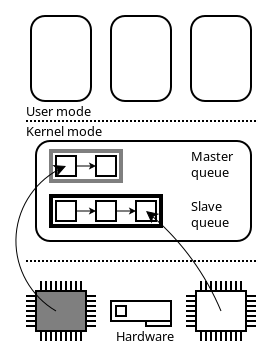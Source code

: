 <?xml version="1.0" encoding="UTF-8"?>
<dia:diagram xmlns:dia="http://www.lysator.liu.se/~alla/dia/">
  <dia:layer name="Background" visible="true">
    <dia:object type="Standard - Box" version="0" id="O0">
      <dia:attribute name="obj_pos">
        <dia:point val="10,10.25"/>
      </dia:attribute>
      <dia:attribute name="obj_bb">
        <dia:rectangle val="9.95,10.2;20.8,15.3"/>
      </dia:attribute>
      <dia:attribute name="elem_corner">
        <dia:point val="10,10.25"/>
      </dia:attribute>
      <dia:attribute name="elem_width">
        <dia:real val="10.75"/>
      </dia:attribute>
      <dia:attribute name="elem_height">
        <dia:real val="5"/>
      </dia:attribute>
      <dia:attribute name="show_background">
        <dia:boolean val="true"/>
      </dia:attribute>
      <dia:attribute name="corner_radius">
        <dia:real val="0.7"/>
      </dia:attribute>
    </dia:object>
    <dia:object type="Standard - Box" version="0" id="O1">
      <dia:attribute name="obj_pos">
        <dia:point val="10,17.75"/>
      </dia:attribute>
      <dia:attribute name="obj_bb">
        <dia:rectangle val="9.95,17.7;12.55,19.8"/>
      </dia:attribute>
      <dia:attribute name="elem_corner">
        <dia:point val="10,17.75"/>
      </dia:attribute>
      <dia:attribute name="elem_width">
        <dia:real val="2.5"/>
      </dia:attribute>
      <dia:attribute name="elem_height">
        <dia:real val="2"/>
      </dia:attribute>
      <dia:attribute name="inner_color">
        <dia:color val="#7f7f7f"/>
      </dia:attribute>
      <dia:attribute name="show_background">
        <dia:boolean val="true"/>
      </dia:attribute>
    </dia:object>
    <dia:object type="Standard - Line" version="0" id="O2">
      <dia:attribute name="obj_pos">
        <dia:point val="9.5,9.25"/>
      </dia:attribute>
      <dia:attribute name="obj_bb">
        <dia:rectangle val="9.45,9.2;21.05,9.3"/>
      </dia:attribute>
      <dia:attribute name="conn_endpoints">
        <dia:point val="9.5,9.25"/>
        <dia:point val="21,9.25"/>
      </dia:attribute>
      <dia:attribute name="numcp">
        <dia:int val="1"/>
      </dia:attribute>
      <dia:attribute name="line_style">
        <dia:enum val="4"/>
      </dia:attribute>
    </dia:object>
    <dia:object type="Standard - Box" version="0" id="O3">
      <dia:attribute name="obj_pos">
        <dia:point val="9.75,4"/>
      </dia:attribute>
      <dia:attribute name="obj_bb">
        <dia:rectangle val="9.7,3.95;12.8,8.3"/>
      </dia:attribute>
      <dia:attribute name="elem_corner">
        <dia:point val="9.75,4"/>
      </dia:attribute>
      <dia:attribute name="elem_width">
        <dia:real val="3"/>
      </dia:attribute>
      <dia:attribute name="elem_height">
        <dia:real val="4.25"/>
      </dia:attribute>
      <dia:attribute name="show_background">
        <dia:boolean val="true"/>
      </dia:attribute>
      <dia:attribute name="corner_radius">
        <dia:real val="0.7"/>
      </dia:attribute>
    </dia:object>
    <dia:object type="Standard - Line" version="0" id="O4">
      <dia:attribute name="obj_pos">
        <dia:point val="9.5,16.25"/>
      </dia:attribute>
      <dia:attribute name="obj_bb">
        <dia:rectangle val="9.45,16.2;21.05,16.3"/>
      </dia:attribute>
      <dia:attribute name="conn_endpoints">
        <dia:point val="9.5,16.25"/>
        <dia:point val="21,16.25"/>
      </dia:attribute>
      <dia:attribute name="numcp">
        <dia:int val="1"/>
      </dia:attribute>
      <dia:attribute name="line_style">
        <dia:enum val="4"/>
      </dia:attribute>
    </dia:object>
    <dia:object type="Standard - Box" version="0" id="O5">
      <dia:attribute name="obj_pos">
        <dia:point val="13.75,18.25"/>
      </dia:attribute>
      <dia:attribute name="obj_bb">
        <dia:rectangle val="13.7,18.2;16.8,19.3"/>
      </dia:attribute>
      <dia:attribute name="elem_corner">
        <dia:point val="13.75,18.25"/>
      </dia:attribute>
      <dia:attribute name="elem_width">
        <dia:real val="3"/>
      </dia:attribute>
      <dia:attribute name="elem_height">
        <dia:real val="1"/>
      </dia:attribute>
      <dia:attribute name="show_background">
        <dia:boolean val="true"/>
      </dia:attribute>
    </dia:object>
    <dia:object type="Standard - Box" version="0" id="O6">
      <dia:attribute name="obj_pos">
        <dia:point val="15.5,19.25"/>
      </dia:attribute>
      <dia:attribute name="obj_bb">
        <dia:rectangle val="15.45,19.2;16.8,19.55"/>
      </dia:attribute>
      <dia:attribute name="elem_corner">
        <dia:point val="15.5,19.25"/>
      </dia:attribute>
      <dia:attribute name="elem_width">
        <dia:real val="1.25"/>
      </dia:attribute>
      <dia:attribute name="elem_height">
        <dia:real val="0.25"/>
      </dia:attribute>
      <dia:attribute name="show_background">
        <dia:boolean val="true"/>
      </dia:attribute>
    </dia:object>
    <dia:object type="Standard - Box" version="0" id="O7">
      <dia:attribute name="obj_pos">
        <dia:point val="14,18.5"/>
      </dia:attribute>
      <dia:attribute name="obj_bb">
        <dia:rectangle val="13.95,18.45;14.55,19.05"/>
      </dia:attribute>
      <dia:attribute name="elem_corner">
        <dia:point val="14,18.5"/>
      </dia:attribute>
      <dia:attribute name="elem_width">
        <dia:real val="0.5"/>
      </dia:attribute>
      <dia:attribute name="elem_height">
        <dia:real val="0.5"/>
      </dia:attribute>
      <dia:attribute name="show_background">
        <dia:boolean val="true"/>
      </dia:attribute>
    </dia:object>
    <dia:object type="Standard - Line" version="0" id="O8">
      <dia:attribute name="obj_pos">
        <dia:point val="10.25,17.75"/>
      </dia:attribute>
      <dia:attribute name="obj_bb">
        <dia:rectangle val="10.2,17.2;10.3,17.8"/>
      </dia:attribute>
      <dia:attribute name="conn_endpoints">
        <dia:point val="10.25,17.75"/>
        <dia:point val="10.25,17.25"/>
      </dia:attribute>
      <dia:attribute name="numcp">
        <dia:int val="1"/>
      </dia:attribute>
    </dia:object>
    <dia:object type="Standard - Line" version="0" id="O9">
      <dia:attribute name="obj_pos">
        <dia:point val="10.5,17.75"/>
      </dia:attribute>
      <dia:attribute name="obj_bb">
        <dia:rectangle val="10.45,17.2;10.55,17.8"/>
      </dia:attribute>
      <dia:attribute name="conn_endpoints">
        <dia:point val="10.5,17.75"/>
        <dia:point val="10.5,17.25"/>
      </dia:attribute>
      <dia:attribute name="numcp">
        <dia:int val="1"/>
      </dia:attribute>
    </dia:object>
    <dia:object type="Standard - Line" version="0" id="O10">
      <dia:attribute name="obj_pos">
        <dia:point val="10.75,17.75"/>
      </dia:attribute>
      <dia:attribute name="obj_bb">
        <dia:rectangle val="10.7,17.2;10.8,17.8"/>
      </dia:attribute>
      <dia:attribute name="conn_endpoints">
        <dia:point val="10.75,17.75"/>
        <dia:point val="10.75,17.25"/>
      </dia:attribute>
      <dia:attribute name="numcp">
        <dia:int val="1"/>
      </dia:attribute>
    </dia:object>
    <dia:object type="Standard - Line" version="0" id="O11">
      <dia:attribute name="obj_pos">
        <dia:point val="11,17.75"/>
      </dia:attribute>
      <dia:attribute name="obj_bb">
        <dia:rectangle val="10.95,17.2;11.05,17.8"/>
      </dia:attribute>
      <dia:attribute name="conn_endpoints">
        <dia:point val="11,17.75"/>
        <dia:point val="11,17.25"/>
      </dia:attribute>
      <dia:attribute name="numcp">
        <dia:int val="1"/>
      </dia:attribute>
    </dia:object>
    <dia:object type="Standard - Line" version="0" id="O12">
      <dia:attribute name="obj_pos">
        <dia:point val="11.25,17.75"/>
      </dia:attribute>
      <dia:attribute name="obj_bb">
        <dia:rectangle val="11.2,17.2;11.3,17.8"/>
      </dia:attribute>
      <dia:attribute name="conn_endpoints">
        <dia:point val="11.25,17.75"/>
        <dia:point val="11.25,17.25"/>
      </dia:attribute>
      <dia:attribute name="numcp">
        <dia:int val="1"/>
      </dia:attribute>
      <dia:connections>
        <dia:connection handle="0" to="O1" connection="1"/>
      </dia:connections>
    </dia:object>
    <dia:object type="Standard - Line" version="0" id="O13">
      <dia:attribute name="obj_pos">
        <dia:point val="11.5,17.75"/>
      </dia:attribute>
      <dia:attribute name="obj_bb">
        <dia:rectangle val="11.45,17.2;11.55,17.8"/>
      </dia:attribute>
      <dia:attribute name="conn_endpoints">
        <dia:point val="11.5,17.75"/>
        <dia:point val="11.5,17.25"/>
      </dia:attribute>
      <dia:attribute name="numcp">
        <dia:int val="1"/>
      </dia:attribute>
    </dia:object>
    <dia:object type="Standard - Line" version="0" id="O14">
      <dia:attribute name="obj_pos">
        <dia:point val="11.75,17.75"/>
      </dia:attribute>
      <dia:attribute name="obj_bb">
        <dia:rectangle val="11.7,17.2;11.8,17.8"/>
      </dia:attribute>
      <dia:attribute name="conn_endpoints">
        <dia:point val="11.75,17.75"/>
        <dia:point val="11.75,17.25"/>
      </dia:attribute>
      <dia:attribute name="numcp">
        <dia:int val="1"/>
      </dia:attribute>
    </dia:object>
    <dia:object type="Standard - Line" version="0" id="O15">
      <dia:attribute name="obj_pos">
        <dia:point val="12,17.75"/>
      </dia:attribute>
      <dia:attribute name="obj_bb">
        <dia:rectangle val="11.95,17.2;12.05,17.8"/>
      </dia:attribute>
      <dia:attribute name="conn_endpoints">
        <dia:point val="12,17.75"/>
        <dia:point val="12,17.25"/>
      </dia:attribute>
      <dia:attribute name="numcp">
        <dia:int val="1"/>
      </dia:attribute>
    </dia:object>
    <dia:object type="Standard - Line" version="0" id="O16">
      <dia:attribute name="obj_pos">
        <dia:point val="12.25,17.75"/>
      </dia:attribute>
      <dia:attribute name="obj_bb">
        <dia:rectangle val="12.2,17.2;12.3,17.8"/>
      </dia:attribute>
      <dia:attribute name="conn_endpoints">
        <dia:point val="12.25,17.75"/>
        <dia:point val="12.25,17.25"/>
      </dia:attribute>
      <dia:attribute name="numcp">
        <dia:int val="1"/>
      </dia:attribute>
    </dia:object>
    <dia:object type="Standard - Line" version="0" id="O17">
      <dia:attribute name="obj_pos">
        <dia:point val="10,18"/>
      </dia:attribute>
      <dia:attribute name="obj_bb">
        <dia:rectangle val="9.45,17.95;10.05,18.05"/>
      </dia:attribute>
      <dia:attribute name="conn_endpoints">
        <dia:point val="10,18"/>
        <dia:point val="9.5,18"/>
      </dia:attribute>
      <dia:attribute name="numcp">
        <dia:int val="1"/>
      </dia:attribute>
    </dia:object>
    <dia:object type="Standard - Line" version="0" id="O18">
      <dia:attribute name="obj_pos">
        <dia:point val="10,18.25"/>
      </dia:attribute>
      <dia:attribute name="obj_bb">
        <dia:rectangle val="9.45,18.2;10.05,18.3"/>
      </dia:attribute>
      <dia:attribute name="conn_endpoints">
        <dia:point val="10,18.25"/>
        <dia:point val="9.5,18.25"/>
      </dia:attribute>
      <dia:attribute name="numcp">
        <dia:int val="1"/>
      </dia:attribute>
    </dia:object>
    <dia:object type="Standard - Line" version="0" id="O19">
      <dia:attribute name="obj_pos">
        <dia:point val="10,18.5"/>
      </dia:attribute>
      <dia:attribute name="obj_bb">
        <dia:rectangle val="9.45,18.45;10.05,18.55"/>
      </dia:attribute>
      <dia:attribute name="conn_endpoints">
        <dia:point val="10,18.5"/>
        <dia:point val="9.5,18.5"/>
      </dia:attribute>
      <dia:attribute name="numcp">
        <dia:int val="1"/>
      </dia:attribute>
    </dia:object>
    <dia:object type="Standard - Line" version="0" id="O20">
      <dia:attribute name="obj_pos">
        <dia:point val="10,18.75"/>
      </dia:attribute>
      <dia:attribute name="obj_bb">
        <dia:rectangle val="9.45,18.7;10.05,18.8"/>
      </dia:attribute>
      <dia:attribute name="conn_endpoints">
        <dia:point val="10,18.75"/>
        <dia:point val="9.5,18.75"/>
      </dia:attribute>
      <dia:attribute name="numcp">
        <dia:int val="1"/>
      </dia:attribute>
      <dia:connections>
        <dia:connection handle="0" to="O1" connection="3"/>
      </dia:connections>
    </dia:object>
    <dia:object type="Standard - Line" version="0" id="O21">
      <dia:attribute name="obj_pos">
        <dia:point val="10,19"/>
      </dia:attribute>
      <dia:attribute name="obj_bb">
        <dia:rectangle val="9.45,18.95;10.05,19.05"/>
      </dia:attribute>
      <dia:attribute name="conn_endpoints">
        <dia:point val="10,19"/>
        <dia:point val="9.5,19"/>
      </dia:attribute>
      <dia:attribute name="numcp">
        <dia:int val="1"/>
      </dia:attribute>
    </dia:object>
    <dia:object type="Standard - Line" version="0" id="O22">
      <dia:attribute name="obj_pos">
        <dia:point val="10,19.25"/>
      </dia:attribute>
      <dia:attribute name="obj_bb">
        <dia:rectangle val="9.45,19.2;10.05,19.3"/>
      </dia:attribute>
      <dia:attribute name="conn_endpoints">
        <dia:point val="10,19.25"/>
        <dia:point val="9.5,19.25"/>
      </dia:attribute>
      <dia:attribute name="numcp">
        <dia:int val="1"/>
      </dia:attribute>
    </dia:object>
    <dia:object type="Standard - Line" version="0" id="O23">
      <dia:attribute name="obj_pos">
        <dia:point val="10,19.5"/>
      </dia:attribute>
      <dia:attribute name="obj_bb">
        <dia:rectangle val="9.45,19.45;10.05,19.55"/>
      </dia:attribute>
      <dia:attribute name="conn_endpoints">
        <dia:point val="10,19.5"/>
        <dia:point val="9.5,19.5"/>
      </dia:attribute>
      <dia:attribute name="numcp">
        <dia:int val="1"/>
      </dia:attribute>
    </dia:object>
    <dia:object type="Standard - Line" version="0" id="O24">
      <dia:attribute name="obj_pos">
        <dia:point val="13,18"/>
      </dia:attribute>
      <dia:attribute name="obj_bb">
        <dia:rectangle val="12.45,17.95;13.05,18.05"/>
      </dia:attribute>
      <dia:attribute name="conn_endpoints">
        <dia:point val="13,18"/>
        <dia:point val="12.5,18"/>
      </dia:attribute>
      <dia:attribute name="numcp">
        <dia:int val="1"/>
      </dia:attribute>
    </dia:object>
    <dia:object type="Standard - Line" version="0" id="O25">
      <dia:attribute name="obj_pos">
        <dia:point val="13,18.25"/>
      </dia:attribute>
      <dia:attribute name="obj_bb">
        <dia:rectangle val="12.45,18.2;13.05,18.3"/>
      </dia:attribute>
      <dia:attribute name="conn_endpoints">
        <dia:point val="13,18.25"/>
        <dia:point val="12.5,18.25"/>
      </dia:attribute>
      <dia:attribute name="numcp">
        <dia:int val="1"/>
      </dia:attribute>
    </dia:object>
    <dia:object type="Standard - Line" version="0" id="O26">
      <dia:attribute name="obj_pos">
        <dia:point val="13,18.5"/>
      </dia:attribute>
      <dia:attribute name="obj_bb">
        <dia:rectangle val="12.45,18.45;13.05,18.55"/>
      </dia:attribute>
      <dia:attribute name="conn_endpoints">
        <dia:point val="13,18.5"/>
        <dia:point val="12.5,18.5"/>
      </dia:attribute>
      <dia:attribute name="numcp">
        <dia:int val="1"/>
      </dia:attribute>
    </dia:object>
    <dia:object type="Standard - Line" version="0" id="O27">
      <dia:attribute name="obj_pos">
        <dia:point val="13,18.75"/>
      </dia:attribute>
      <dia:attribute name="obj_bb">
        <dia:rectangle val="12.45,18.7;13.05,18.8"/>
      </dia:attribute>
      <dia:attribute name="conn_endpoints">
        <dia:point val="13,18.75"/>
        <dia:point val="12.5,18.75"/>
      </dia:attribute>
      <dia:attribute name="numcp">
        <dia:int val="1"/>
      </dia:attribute>
      <dia:connections>
        <dia:connection handle="1" to="O1" connection="4"/>
      </dia:connections>
    </dia:object>
    <dia:object type="Standard - Line" version="0" id="O28">
      <dia:attribute name="obj_pos">
        <dia:point val="13,19"/>
      </dia:attribute>
      <dia:attribute name="obj_bb">
        <dia:rectangle val="12.45,18.95;13.05,19.05"/>
      </dia:attribute>
      <dia:attribute name="conn_endpoints">
        <dia:point val="13,19"/>
        <dia:point val="12.5,19"/>
      </dia:attribute>
      <dia:attribute name="numcp">
        <dia:int val="1"/>
      </dia:attribute>
    </dia:object>
    <dia:object type="Standard - Line" version="0" id="O29">
      <dia:attribute name="obj_pos">
        <dia:point val="13,19.25"/>
      </dia:attribute>
      <dia:attribute name="obj_bb">
        <dia:rectangle val="12.45,19.2;13.05,19.3"/>
      </dia:attribute>
      <dia:attribute name="conn_endpoints">
        <dia:point val="13,19.25"/>
        <dia:point val="12.5,19.25"/>
      </dia:attribute>
      <dia:attribute name="numcp">
        <dia:int val="1"/>
      </dia:attribute>
    </dia:object>
    <dia:object type="Standard - Line" version="0" id="O30">
      <dia:attribute name="obj_pos">
        <dia:point val="13,19.5"/>
      </dia:attribute>
      <dia:attribute name="obj_bb">
        <dia:rectangle val="12.45,19.45;13.05,19.55"/>
      </dia:attribute>
      <dia:attribute name="conn_endpoints">
        <dia:point val="13,19.5"/>
        <dia:point val="12.5,19.5"/>
      </dia:attribute>
      <dia:attribute name="numcp">
        <dia:int val="1"/>
      </dia:attribute>
    </dia:object>
    <dia:object type="Standard - Line" version="0" id="O31">
      <dia:attribute name="obj_pos">
        <dia:point val="10.25,20.25"/>
      </dia:attribute>
      <dia:attribute name="obj_bb">
        <dia:rectangle val="10.2,19.7;10.3,20.3"/>
      </dia:attribute>
      <dia:attribute name="conn_endpoints">
        <dia:point val="10.25,20.25"/>
        <dia:point val="10.25,19.75"/>
      </dia:attribute>
      <dia:attribute name="numcp">
        <dia:int val="1"/>
      </dia:attribute>
    </dia:object>
    <dia:object type="Standard - Line" version="0" id="O32">
      <dia:attribute name="obj_pos">
        <dia:point val="10.5,20.25"/>
      </dia:attribute>
      <dia:attribute name="obj_bb">
        <dia:rectangle val="10.45,19.7;10.55,20.3"/>
      </dia:attribute>
      <dia:attribute name="conn_endpoints">
        <dia:point val="10.5,20.25"/>
        <dia:point val="10.5,19.75"/>
      </dia:attribute>
      <dia:attribute name="numcp">
        <dia:int val="1"/>
      </dia:attribute>
    </dia:object>
    <dia:object type="Standard - Line" version="0" id="O33">
      <dia:attribute name="obj_pos">
        <dia:point val="10.75,20.25"/>
      </dia:attribute>
      <dia:attribute name="obj_bb">
        <dia:rectangle val="10.7,19.7;10.8,20.3"/>
      </dia:attribute>
      <dia:attribute name="conn_endpoints">
        <dia:point val="10.75,20.25"/>
        <dia:point val="10.75,19.75"/>
      </dia:attribute>
      <dia:attribute name="numcp">
        <dia:int val="1"/>
      </dia:attribute>
    </dia:object>
    <dia:object type="Standard - Line" version="0" id="O34">
      <dia:attribute name="obj_pos">
        <dia:point val="11,20.25"/>
      </dia:attribute>
      <dia:attribute name="obj_bb">
        <dia:rectangle val="10.95,19.7;11.05,20.3"/>
      </dia:attribute>
      <dia:attribute name="conn_endpoints">
        <dia:point val="11,20.25"/>
        <dia:point val="11,19.75"/>
      </dia:attribute>
      <dia:attribute name="numcp">
        <dia:int val="1"/>
      </dia:attribute>
    </dia:object>
    <dia:object type="Standard - Line" version="0" id="O35">
      <dia:attribute name="obj_pos">
        <dia:point val="11.25,20.25"/>
      </dia:attribute>
      <dia:attribute name="obj_bb">
        <dia:rectangle val="11.2,19.7;11.3,20.3"/>
      </dia:attribute>
      <dia:attribute name="conn_endpoints">
        <dia:point val="11.25,20.25"/>
        <dia:point val="11.25,19.75"/>
      </dia:attribute>
      <dia:attribute name="numcp">
        <dia:int val="1"/>
      </dia:attribute>
      <dia:connections>
        <dia:connection handle="1" to="O1" connection="6"/>
      </dia:connections>
    </dia:object>
    <dia:object type="Standard - Line" version="0" id="O36">
      <dia:attribute name="obj_pos">
        <dia:point val="11.5,20.25"/>
      </dia:attribute>
      <dia:attribute name="obj_bb">
        <dia:rectangle val="11.45,19.7;11.55,20.3"/>
      </dia:attribute>
      <dia:attribute name="conn_endpoints">
        <dia:point val="11.5,20.25"/>
        <dia:point val="11.5,19.75"/>
      </dia:attribute>
      <dia:attribute name="numcp">
        <dia:int val="1"/>
      </dia:attribute>
    </dia:object>
    <dia:object type="Standard - Line" version="0" id="O37">
      <dia:attribute name="obj_pos">
        <dia:point val="11.75,20.25"/>
      </dia:attribute>
      <dia:attribute name="obj_bb">
        <dia:rectangle val="11.7,19.7;11.8,20.3"/>
      </dia:attribute>
      <dia:attribute name="conn_endpoints">
        <dia:point val="11.75,20.25"/>
        <dia:point val="11.75,19.75"/>
      </dia:attribute>
      <dia:attribute name="numcp">
        <dia:int val="1"/>
      </dia:attribute>
    </dia:object>
    <dia:object type="Standard - Line" version="0" id="O38">
      <dia:attribute name="obj_pos">
        <dia:point val="12,20.25"/>
      </dia:attribute>
      <dia:attribute name="obj_bb">
        <dia:rectangle val="11.95,19.7;12.05,20.3"/>
      </dia:attribute>
      <dia:attribute name="conn_endpoints">
        <dia:point val="12,20.25"/>
        <dia:point val="12,19.75"/>
      </dia:attribute>
      <dia:attribute name="numcp">
        <dia:int val="1"/>
      </dia:attribute>
    </dia:object>
    <dia:object type="Standard - Line" version="0" id="O39">
      <dia:attribute name="obj_pos">
        <dia:point val="12.25,20.25"/>
      </dia:attribute>
      <dia:attribute name="obj_bb">
        <dia:rectangle val="12.2,19.7;12.3,20.3"/>
      </dia:attribute>
      <dia:attribute name="conn_endpoints">
        <dia:point val="12.25,20.25"/>
        <dia:point val="12.25,19.75"/>
      </dia:attribute>
      <dia:attribute name="numcp">
        <dia:int val="1"/>
      </dia:attribute>
    </dia:object>
    <dia:object type="Standard - Box" version="0" id="O40">
      <dia:attribute name="obj_pos">
        <dia:point val="18,17.75"/>
      </dia:attribute>
      <dia:attribute name="obj_bb">
        <dia:rectangle val="17.95,17.7;20.55,19.8"/>
      </dia:attribute>
      <dia:attribute name="elem_corner">
        <dia:point val="18,17.75"/>
      </dia:attribute>
      <dia:attribute name="elem_width">
        <dia:real val="2.5"/>
      </dia:attribute>
      <dia:attribute name="elem_height">
        <dia:real val="2"/>
      </dia:attribute>
      <dia:attribute name="show_background">
        <dia:boolean val="true"/>
      </dia:attribute>
    </dia:object>
    <dia:object type="Standard - Line" version="0" id="O41">
      <dia:attribute name="obj_pos">
        <dia:point val="18.25,17.75"/>
      </dia:attribute>
      <dia:attribute name="obj_bb">
        <dia:rectangle val="18.2,17.2;18.3,17.8"/>
      </dia:attribute>
      <dia:attribute name="conn_endpoints">
        <dia:point val="18.25,17.75"/>
        <dia:point val="18.25,17.25"/>
      </dia:attribute>
      <dia:attribute name="numcp">
        <dia:int val="1"/>
      </dia:attribute>
    </dia:object>
    <dia:object type="Standard - Line" version="0" id="O42">
      <dia:attribute name="obj_pos">
        <dia:point val="18.5,17.75"/>
      </dia:attribute>
      <dia:attribute name="obj_bb">
        <dia:rectangle val="18.45,17.2;18.55,17.8"/>
      </dia:attribute>
      <dia:attribute name="conn_endpoints">
        <dia:point val="18.5,17.75"/>
        <dia:point val="18.5,17.25"/>
      </dia:attribute>
      <dia:attribute name="numcp">
        <dia:int val="1"/>
      </dia:attribute>
    </dia:object>
    <dia:object type="Standard - Line" version="0" id="O43">
      <dia:attribute name="obj_pos">
        <dia:point val="18.75,17.75"/>
      </dia:attribute>
      <dia:attribute name="obj_bb">
        <dia:rectangle val="18.7,17.2;18.8,17.8"/>
      </dia:attribute>
      <dia:attribute name="conn_endpoints">
        <dia:point val="18.75,17.75"/>
        <dia:point val="18.75,17.25"/>
      </dia:attribute>
      <dia:attribute name="numcp">
        <dia:int val="1"/>
      </dia:attribute>
    </dia:object>
    <dia:object type="Standard - Line" version="0" id="O44">
      <dia:attribute name="obj_pos">
        <dia:point val="19,17.75"/>
      </dia:attribute>
      <dia:attribute name="obj_bb">
        <dia:rectangle val="18.95,17.2;19.05,17.8"/>
      </dia:attribute>
      <dia:attribute name="conn_endpoints">
        <dia:point val="19,17.75"/>
        <dia:point val="19,17.25"/>
      </dia:attribute>
      <dia:attribute name="numcp">
        <dia:int val="1"/>
      </dia:attribute>
    </dia:object>
    <dia:object type="Standard - Line" version="0" id="O45">
      <dia:attribute name="obj_pos">
        <dia:point val="19.25,17.75"/>
      </dia:attribute>
      <dia:attribute name="obj_bb">
        <dia:rectangle val="19.2,17.2;19.3,17.8"/>
      </dia:attribute>
      <dia:attribute name="conn_endpoints">
        <dia:point val="19.25,17.75"/>
        <dia:point val="19.25,17.25"/>
      </dia:attribute>
      <dia:attribute name="numcp">
        <dia:int val="1"/>
      </dia:attribute>
      <dia:connections>
        <dia:connection handle="0" to="O40" connection="1"/>
      </dia:connections>
    </dia:object>
    <dia:object type="Standard - Line" version="0" id="O46">
      <dia:attribute name="obj_pos">
        <dia:point val="19.5,17.75"/>
      </dia:attribute>
      <dia:attribute name="obj_bb">
        <dia:rectangle val="19.45,17.2;19.55,17.8"/>
      </dia:attribute>
      <dia:attribute name="conn_endpoints">
        <dia:point val="19.5,17.75"/>
        <dia:point val="19.5,17.25"/>
      </dia:attribute>
      <dia:attribute name="numcp">
        <dia:int val="1"/>
      </dia:attribute>
    </dia:object>
    <dia:object type="Standard - Line" version="0" id="O47">
      <dia:attribute name="obj_pos">
        <dia:point val="19.75,17.75"/>
      </dia:attribute>
      <dia:attribute name="obj_bb">
        <dia:rectangle val="19.7,17.2;19.8,17.8"/>
      </dia:attribute>
      <dia:attribute name="conn_endpoints">
        <dia:point val="19.75,17.75"/>
        <dia:point val="19.75,17.25"/>
      </dia:attribute>
      <dia:attribute name="numcp">
        <dia:int val="1"/>
      </dia:attribute>
    </dia:object>
    <dia:object type="Standard - Line" version="0" id="O48">
      <dia:attribute name="obj_pos">
        <dia:point val="20,17.75"/>
      </dia:attribute>
      <dia:attribute name="obj_bb">
        <dia:rectangle val="19.95,17.2;20.05,17.8"/>
      </dia:attribute>
      <dia:attribute name="conn_endpoints">
        <dia:point val="20,17.75"/>
        <dia:point val="20,17.25"/>
      </dia:attribute>
      <dia:attribute name="numcp">
        <dia:int val="1"/>
      </dia:attribute>
    </dia:object>
    <dia:object type="Standard - Line" version="0" id="O49">
      <dia:attribute name="obj_pos">
        <dia:point val="20.25,17.75"/>
      </dia:attribute>
      <dia:attribute name="obj_bb">
        <dia:rectangle val="20.2,17.2;20.3,17.8"/>
      </dia:attribute>
      <dia:attribute name="conn_endpoints">
        <dia:point val="20.25,17.75"/>
        <dia:point val="20.25,17.25"/>
      </dia:attribute>
      <dia:attribute name="numcp">
        <dia:int val="1"/>
      </dia:attribute>
    </dia:object>
    <dia:object type="Standard - Line" version="0" id="O50">
      <dia:attribute name="obj_pos">
        <dia:point val="18,18"/>
      </dia:attribute>
      <dia:attribute name="obj_bb">
        <dia:rectangle val="17.45,17.95;18.05,18.05"/>
      </dia:attribute>
      <dia:attribute name="conn_endpoints">
        <dia:point val="18,18"/>
        <dia:point val="17.5,18"/>
      </dia:attribute>
      <dia:attribute name="numcp">
        <dia:int val="1"/>
      </dia:attribute>
    </dia:object>
    <dia:object type="Standard - Line" version="0" id="O51">
      <dia:attribute name="obj_pos">
        <dia:point val="18,18.25"/>
      </dia:attribute>
      <dia:attribute name="obj_bb">
        <dia:rectangle val="17.45,18.2;18.05,18.3"/>
      </dia:attribute>
      <dia:attribute name="conn_endpoints">
        <dia:point val="18,18.25"/>
        <dia:point val="17.5,18.25"/>
      </dia:attribute>
      <dia:attribute name="numcp">
        <dia:int val="1"/>
      </dia:attribute>
    </dia:object>
    <dia:object type="Standard - Line" version="0" id="O52">
      <dia:attribute name="obj_pos">
        <dia:point val="18,18.5"/>
      </dia:attribute>
      <dia:attribute name="obj_bb">
        <dia:rectangle val="17.45,18.45;18.05,18.55"/>
      </dia:attribute>
      <dia:attribute name="conn_endpoints">
        <dia:point val="18,18.5"/>
        <dia:point val="17.5,18.5"/>
      </dia:attribute>
      <dia:attribute name="numcp">
        <dia:int val="1"/>
      </dia:attribute>
    </dia:object>
    <dia:object type="Standard - Line" version="0" id="O53">
      <dia:attribute name="obj_pos">
        <dia:point val="18,18.75"/>
      </dia:attribute>
      <dia:attribute name="obj_bb">
        <dia:rectangle val="17.45,18.7;18.05,18.8"/>
      </dia:attribute>
      <dia:attribute name="conn_endpoints">
        <dia:point val="18,18.75"/>
        <dia:point val="17.5,18.75"/>
      </dia:attribute>
      <dia:attribute name="numcp">
        <dia:int val="1"/>
      </dia:attribute>
      <dia:connections>
        <dia:connection handle="0" to="O40" connection="3"/>
      </dia:connections>
    </dia:object>
    <dia:object type="Standard - Line" version="0" id="O54">
      <dia:attribute name="obj_pos">
        <dia:point val="18,19"/>
      </dia:attribute>
      <dia:attribute name="obj_bb">
        <dia:rectangle val="17.45,18.95;18.05,19.05"/>
      </dia:attribute>
      <dia:attribute name="conn_endpoints">
        <dia:point val="18,19"/>
        <dia:point val="17.5,19"/>
      </dia:attribute>
      <dia:attribute name="numcp">
        <dia:int val="1"/>
      </dia:attribute>
    </dia:object>
    <dia:object type="Standard - Line" version="0" id="O55">
      <dia:attribute name="obj_pos">
        <dia:point val="18,19.25"/>
      </dia:attribute>
      <dia:attribute name="obj_bb">
        <dia:rectangle val="17.45,19.2;18.05,19.3"/>
      </dia:attribute>
      <dia:attribute name="conn_endpoints">
        <dia:point val="18,19.25"/>
        <dia:point val="17.5,19.25"/>
      </dia:attribute>
      <dia:attribute name="numcp">
        <dia:int val="1"/>
      </dia:attribute>
    </dia:object>
    <dia:object type="Standard - Line" version="0" id="O56">
      <dia:attribute name="obj_pos">
        <dia:point val="18,19.5"/>
      </dia:attribute>
      <dia:attribute name="obj_bb">
        <dia:rectangle val="17.45,19.45;18.05,19.55"/>
      </dia:attribute>
      <dia:attribute name="conn_endpoints">
        <dia:point val="18,19.5"/>
        <dia:point val="17.5,19.5"/>
      </dia:attribute>
      <dia:attribute name="numcp">
        <dia:int val="1"/>
      </dia:attribute>
    </dia:object>
    <dia:object type="Standard - Line" version="0" id="O57">
      <dia:attribute name="obj_pos">
        <dia:point val="21,18"/>
      </dia:attribute>
      <dia:attribute name="obj_bb">
        <dia:rectangle val="20.45,17.95;21.05,18.05"/>
      </dia:attribute>
      <dia:attribute name="conn_endpoints">
        <dia:point val="21,18"/>
        <dia:point val="20.5,18"/>
      </dia:attribute>
      <dia:attribute name="numcp">
        <dia:int val="1"/>
      </dia:attribute>
    </dia:object>
    <dia:object type="Standard - Line" version="0" id="O58">
      <dia:attribute name="obj_pos">
        <dia:point val="21,18.25"/>
      </dia:attribute>
      <dia:attribute name="obj_bb">
        <dia:rectangle val="20.45,18.2;21.05,18.3"/>
      </dia:attribute>
      <dia:attribute name="conn_endpoints">
        <dia:point val="21,18.25"/>
        <dia:point val="20.5,18.25"/>
      </dia:attribute>
      <dia:attribute name="numcp">
        <dia:int val="1"/>
      </dia:attribute>
    </dia:object>
    <dia:object type="Standard - Line" version="0" id="O59">
      <dia:attribute name="obj_pos">
        <dia:point val="21,18.5"/>
      </dia:attribute>
      <dia:attribute name="obj_bb">
        <dia:rectangle val="20.45,18.45;21.05,18.55"/>
      </dia:attribute>
      <dia:attribute name="conn_endpoints">
        <dia:point val="21,18.5"/>
        <dia:point val="20.5,18.5"/>
      </dia:attribute>
      <dia:attribute name="numcp">
        <dia:int val="1"/>
      </dia:attribute>
    </dia:object>
    <dia:object type="Standard - Line" version="0" id="O60">
      <dia:attribute name="obj_pos">
        <dia:point val="21,18.75"/>
      </dia:attribute>
      <dia:attribute name="obj_bb">
        <dia:rectangle val="20.45,18.7;21.05,18.8"/>
      </dia:attribute>
      <dia:attribute name="conn_endpoints">
        <dia:point val="21,18.75"/>
        <dia:point val="20.5,18.75"/>
      </dia:attribute>
      <dia:attribute name="numcp">
        <dia:int val="1"/>
      </dia:attribute>
      <dia:connections>
        <dia:connection handle="1" to="O40" connection="4"/>
      </dia:connections>
    </dia:object>
    <dia:object type="Standard - Line" version="0" id="O61">
      <dia:attribute name="obj_pos">
        <dia:point val="21,19"/>
      </dia:attribute>
      <dia:attribute name="obj_bb">
        <dia:rectangle val="20.45,18.95;21.05,19.05"/>
      </dia:attribute>
      <dia:attribute name="conn_endpoints">
        <dia:point val="21,19"/>
        <dia:point val="20.5,19"/>
      </dia:attribute>
      <dia:attribute name="numcp">
        <dia:int val="1"/>
      </dia:attribute>
    </dia:object>
    <dia:object type="Standard - Line" version="0" id="O62">
      <dia:attribute name="obj_pos">
        <dia:point val="21,19.25"/>
      </dia:attribute>
      <dia:attribute name="obj_bb">
        <dia:rectangle val="20.45,19.2;21.05,19.3"/>
      </dia:attribute>
      <dia:attribute name="conn_endpoints">
        <dia:point val="21,19.25"/>
        <dia:point val="20.5,19.25"/>
      </dia:attribute>
      <dia:attribute name="numcp">
        <dia:int val="1"/>
      </dia:attribute>
    </dia:object>
    <dia:object type="Standard - Line" version="0" id="O63">
      <dia:attribute name="obj_pos">
        <dia:point val="21,19.5"/>
      </dia:attribute>
      <dia:attribute name="obj_bb">
        <dia:rectangle val="20.45,19.45;21.05,19.55"/>
      </dia:attribute>
      <dia:attribute name="conn_endpoints">
        <dia:point val="21,19.5"/>
        <dia:point val="20.5,19.5"/>
      </dia:attribute>
      <dia:attribute name="numcp">
        <dia:int val="1"/>
      </dia:attribute>
    </dia:object>
    <dia:object type="Standard - Line" version="0" id="O64">
      <dia:attribute name="obj_pos">
        <dia:point val="18.25,20.25"/>
      </dia:attribute>
      <dia:attribute name="obj_bb">
        <dia:rectangle val="18.2,19.7;18.3,20.3"/>
      </dia:attribute>
      <dia:attribute name="conn_endpoints">
        <dia:point val="18.25,20.25"/>
        <dia:point val="18.25,19.75"/>
      </dia:attribute>
      <dia:attribute name="numcp">
        <dia:int val="1"/>
      </dia:attribute>
    </dia:object>
    <dia:object type="Standard - Line" version="0" id="O65">
      <dia:attribute name="obj_pos">
        <dia:point val="18.5,20.25"/>
      </dia:attribute>
      <dia:attribute name="obj_bb">
        <dia:rectangle val="18.45,19.7;18.55,20.3"/>
      </dia:attribute>
      <dia:attribute name="conn_endpoints">
        <dia:point val="18.5,20.25"/>
        <dia:point val="18.5,19.75"/>
      </dia:attribute>
      <dia:attribute name="numcp">
        <dia:int val="1"/>
      </dia:attribute>
    </dia:object>
    <dia:object type="Standard - Line" version="0" id="O66">
      <dia:attribute name="obj_pos">
        <dia:point val="18.75,20.25"/>
      </dia:attribute>
      <dia:attribute name="obj_bb">
        <dia:rectangle val="18.7,19.7;18.8,20.3"/>
      </dia:attribute>
      <dia:attribute name="conn_endpoints">
        <dia:point val="18.75,20.25"/>
        <dia:point val="18.75,19.75"/>
      </dia:attribute>
      <dia:attribute name="numcp">
        <dia:int val="1"/>
      </dia:attribute>
    </dia:object>
    <dia:object type="Standard - Line" version="0" id="O67">
      <dia:attribute name="obj_pos">
        <dia:point val="19,20.25"/>
      </dia:attribute>
      <dia:attribute name="obj_bb">
        <dia:rectangle val="18.95,19.7;19.05,20.3"/>
      </dia:attribute>
      <dia:attribute name="conn_endpoints">
        <dia:point val="19,20.25"/>
        <dia:point val="19,19.75"/>
      </dia:attribute>
      <dia:attribute name="numcp">
        <dia:int val="1"/>
      </dia:attribute>
    </dia:object>
    <dia:object type="Standard - Line" version="0" id="O68">
      <dia:attribute name="obj_pos">
        <dia:point val="19.25,20.25"/>
      </dia:attribute>
      <dia:attribute name="obj_bb">
        <dia:rectangle val="19.2,19.7;19.3,20.3"/>
      </dia:attribute>
      <dia:attribute name="conn_endpoints">
        <dia:point val="19.25,20.25"/>
        <dia:point val="19.25,19.75"/>
      </dia:attribute>
      <dia:attribute name="numcp">
        <dia:int val="1"/>
      </dia:attribute>
      <dia:connections>
        <dia:connection handle="1" to="O40" connection="6"/>
      </dia:connections>
    </dia:object>
    <dia:object type="Standard - Line" version="0" id="O69">
      <dia:attribute name="obj_pos">
        <dia:point val="19.5,20.25"/>
      </dia:attribute>
      <dia:attribute name="obj_bb">
        <dia:rectangle val="19.45,19.7;19.55,20.3"/>
      </dia:attribute>
      <dia:attribute name="conn_endpoints">
        <dia:point val="19.5,20.25"/>
        <dia:point val="19.5,19.75"/>
      </dia:attribute>
      <dia:attribute name="numcp">
        <dia:int val="1"/>
      </dia:attribute>
    </dia:object>
    <dia:object type="Standard - Line" version="0" id="O70">
      <dia:attribute name="obj_pos">
        <dia:point val="19.75,20.25"/>
      </dia:attribute>
      <dia:attribute name="obj_bb">
        <dia:rectangle val="19.7,19.7;19.8,20.3"/>
      </dia:attribute>
      <dia:attribute name="conn_endpoints">
        <dia:point val="19.75,20.25"/>
        <dia:point val="19.75,19.75"/>
      </dia:attribute>
      <dia:attribute name="numcp">
        <dia:int val="1"/>
      </dia:attribute>
    </dia:object>
    <dia:object type="Standard - Line" version="0" id="O71">
      <dia:attribute name="obj_pos">
        <dia:point val="20,20.25"/>
      </dia:attribute>
      <dia:attribute name="obj_bb">
        <dia:rectangle val="19.95,19.7;20.05,20.3"/>
      </dia:attribute>
      <dia:attribute name="conn_endpoints">
        <dia:point val="20,20.25"/>
        <dia:point val="20,19.75"/>
      </dia:attribute>
      <dia:attribute name="numcp">
        <dia:int val="1"/>
      </dia:attribute>
    </dia:object>
    <dia:object type="Standard - Line" version="0" id="O72">
      <dia:attribute name="obj_pos">
        <dia:point val="20.25,20.25"/>
      </dia:attribute>
      <dia:attribute name="obj_bb">
        <dia:rectangle val="20.2,19.7;20.3,20.3"/>
      </dia:attribute>
      <dia:attribute name="conn_endpoints">
        <dia:point val="20.25,20.25"/>
        <dia:point val="20.25,19.75"/>
      </dia:attribute>
      <dia:attribute name="numcp">
        <dia:int val="1"/>
      </dia:attribute>
    </dia:object>
    <dia:object type="Standard - Text" version="0" id="O73">
      <dia:attribute name="obj_pos">
        <dia:point val="9.5,9"/>
      </dia:attribute>
      <dia:attribute name="obj_bb">
        <dia:rectangle val="9.5,8.4;12.9,9.35"/>
      </dia:attribute>
      <dia:attribute name="text">
        <dia:composite type="text">
          <dia:attribute name="string">
            <dia:string>#User mode#</dia:string>
          </dia:attribute>
          <dia:attribute name="font">
            <dia:font family="sans" style="0" name="Helvetica"/>
          </dia:attribute>
          <dia:attribute name="height">
            <dia:real val="0.8"/>
          </dia:attribute>
          <dia:attribute name="pos">
            <dia:point val="9.5,9"/>
          </dia:attribute>
          <dia:attribute name="color">
            <dia:color val="#000000"/>
          </dia:attribute>
          <dia:attribute name="alignment">
            <dia:enum val="0"/>
          </dia:attribute>
        </dia:composite>
      </dia:attribute>
    </dia:object>
    <dia:object type="Standard - Text" version="0" id="O74">
      <dia:attribute name="obj_pos">
        <dia:point val="9.5,10"/>
      </dia:attribute>
      <dia:attribute name="obj_bb">
        <dia:rectangle val="9.5,9.4;13.35,10.35"/>
      </dia:attribute>
      <dia:attribute name="text">
        <dia:composite type="text">
          <dia:attribute name="string">
            <dia:string>#Kernel mode#</dia:string>
          </dia:attribute>
          <dia:attribute name="font">
            <dia:font family="sans" style="0" name="Helvetica"/>
          </dia:attribute>
          <dia:attribute name="height">
            <dia:real val="0.8"/>
          </dia:attribute>
          <dia:attribute name="pos">
            <dia:point val="9.5,10"/>
          </dia:attribute>
          <dia:attribute name="color">
            <dia:color val="#000000"/>
          </dia:attribute>
          <dia:attribute name="alignment">
            <dia:enum val="0"/>
          </dia:attribute>
        </dia:composite>
      </dia:attribute>
    </dia:object>
    <dia:object type="Standard - Text" version="0" id="O75">
      <dia:attribute name="obj_pos">
        <dia:point val="14,20.25"/>
      </dia:attribute>
      <dia:attribute name="obj_bb">
        <dia:rectangle val="14,19.65;17,20.6"/>
      </dia:attribute>
      <dia:attribute name="text">
        <dia:composite type="text">
          <dia:attribute name="string">
            <dia:string>#Hardware#</dia:string>
          </dia:attribute>
          <dia:attribute name="font">
            <dia:font family="sans" style="0" name="Helvetica"/>
          </dia:attribute>
          <dia:attribute name="height">
            <dia:real val="0.8"/>
          </dia:attribute>
          <dia:attribute name="pos">
            <dia:point val="14,20.25"/>
          </dia:attribute>
          <dia:attribute name="color">
            <dia:color val="#000000"/>
          </dia:attribute>
          <dia:attribute name="alignment">
            <dia:enum val="0"/>
          </dia:attribute>
        </dia:composite>
      </dia:attribute>
    </dia:object>
    <dia:object type="Standard - Box" version="0" id="O76">
      <dia:attribute name="obj_pos">
        <dia:point val="13.75,4"/>
      </dia:attribute>
      <dia:attribute name="obj_bb">
        <dia:rectangle val="13.7,3.95;16.8,8.3"/>
      </dia:attribute>
      <dia:attribute name="elem_corner">
        <dia:point val="13.75,4"/>
      </dia:attribute>
      <dia:attribute name="elem_width">
        <dia:real val="3"/>
      </dia:attribute>
      <dia:attribute name="elem_height">
        <dia:real val="4.25"/>
      </dia:attribute>
      <dia:attribute name="show_background">
        <dia:boolean val="true"/>
      </dia:attribute>
      <dia:attribute name="corner_radius">
        <dia:real val="0.7"/>
      </dia:attribute>
    </dia:object>
    <dia:object type="Standard - Box" version="0" id="O77">
      <dia:attribute name="obj_pos">
        <dia:point val="17.75,4"/>
      </dia:attribute>
      <dia:attribute name="obj_bb">
        <dia:rectangle val="17.7,3.95;20.8,8.3"/>
      </dia:attribute>
      <dia:attribute name="elem_corner">
        <dia:point val="17.75,4"/>
      </dia:attribute>
      <dia:attribute name="elem_width">
        <dia:real val="3"/>
      </dia:attribute>
      <dia:attribute name="elem_height">
        <dia:real val="4.25"/>
      </dia:attribute>
      <dia:attribute name="show_background">
        <dia:boolean val="true"/>
      </dia:attribute>
      <dia:attribute name="corner_radius">
        <dia:real val="0.7"/>
      </dia:attribute>
    </dia:object>
    <dia:object type="Standard - Box" version="0" id="O78">
      <dia:attribute name="obj_pos">
        <dia:point val="11,11"/>
      </dia:attribute>
      <dia:attribute name="obj_bb">
        <dia:rectangle val="10.95,10.95;12.05,12.05"/>
      </dia:attribute>
      <dia:attribute name="elem_corner">
        <dia:point val="11,11"/>
      </dia:attribute>
      <dia:attribute name="elem_width">
        <dia:real val="1"/>
      </dia:attribute>
      <dia:attribute name="elem_height">
        <dia:real val="1"/>
      </dia:attribute>
      <dia:attribute name="show_background">
        <dia:boolean val="true"/>
      </dia:attribute>
    </dia:object>
    <dia:object type="Standard - Line" version="0" id="O79">
      <dia:attribute name="obj_pos">
        <dia:point val="12,11.5"/>
      </dia:attribute>
      <dia:attribute name="obj_bb">
        <dia:rectangle val="11.975,11.25;13.025,11.75"/>
      </dia:attribute>
      <dia:attribute name="conn_endpoints">
        <dia:point val="12,11.5"/>
        <dia:point val="13,11.5"/>
      </dia:attribute>
      <dia:attribute name="numcp">
        <dia:int val="1"/>
      </dia:attribute>
      <dia:attribute name="line_width">
        <dia:real val="0.05"/>
      </dia:attribute>
      <dia:attribute name="end_arrow">
        <dia:enum val="22"/>
      </dia:attribute>
      <dia:attribute name="end_arrow_length">
        <dia:real val="0.25"/>
      </dia:attribute>
      <dia:attribute name="end_arrow_width">
        <dia:real val="0.25"/>
      </dia:attribute>
      <dia:connections>
        <dia:connection handle="0" to="O78" connection="4"/>
        <dia:connection handle="1" to="O80" connection="3"/>
      </dia:connections>
    </dia:object>
    <dia:object type="Standard - Box" version="0" id="O80">
      <dia:attribute name="obj_pos">
        <dia:point val="13,11"/>
      </dia:attribute>
      <dia:attribute name="obj_bb">
        <dia:rectangle val="12.95,10.95;14.05,12.05"/>
      </dia:attribute>
      <dia:attribute name="elem_corner">
        <dia:point val="13,11"/>
      </dia:attribute>
      <dia:attribute name="elem_width">
        <dia:real val="1"/>
      </dia:attribute>
      <dia:attribute name="elem_height">
        <dia:real val="1"/>
      </dia:attribute>
      <dia:attribute name="show_background">
        <dia:boolean val="true"/>
      </dia:attribute>
    </dia:object>
    <dia:object type="Standard - Box" version="0" id="O81">
      <dia:attribute name="obj_pos">
        <dia:point val="11,13.25"/>
      </dia:attribute>
      <dia:attribute name="obj_bb">
        <dia:rectangle val="10.95,13.2;12.05,14.3"/>
      </dia:attribute>
      <dia:attribute name="elem_corner">
        <dia:point val="11,13.25"/>
      </dia:attribute>
      <dia:attribute name="elem_width">
        <dia:real val="1"/>
      </dia:attribute>
      <dia:attribute name="elem_height">
        <dia:real val="1"/>
      </dia:attribute>
      <dia:attribute name="show_background">
        <dia:boolean val="true"/>
      </dia:attribute>
    </dia:object>
    <dia:object type="Standard - Line" version="0" id="O82">
      <dia:attribute name="obj_pos">
        <dia:point val="12,13.75"/>
      </dia:attribute>
      <dia:attribute name="obj_bb">
        <dia:rectangle val="11.975,13.5;13.025,14"/>
      </dia:attribute>
      <dia:attribute name="conn_endpoints">
        <dia:point val="12,13.75"/>
        <dia:point val="13,13.75"/>
      </dia:attribute>
      <dia:attribute name="numcp">
        <dia:int val="1"/>
      </dia:attribute>
      <dia:attribute name="line_width">
        <dia:real val="0.05"/>
      </dia:attribute>
      <dia:attribute name="end_arrow">
        <dia:enum val="22"/>
      </dia:attribute>
      <dia:attribute name="end_arrow_length">
        <dia:real val="0.25"/>
      </dia:attribute>
      <dia:attribute name="end_arrow_width">
        <dia:real val="0.25"/>
      </dia:attribute>
      <dia:connections>
        <dia:connection handle="0" to="O81" connection="4"/>
        <dia:connection handle="1" to="O83" connection="3"/>
      </dia:connections>
    </dia:object>
    <dia:object type="Standard - Box" version="0" id="O83">
      <dia:attribute name="obj_pos">
        <dia:point val="13,13.25"/>
      </dia:attribute>
      <dia:attribute name="obj_bb">
        <dia:rectangle val="12.95,13.2;14.05,14.3"/>
      </dia:attribute>
      <dia:attribute name="elem_corner">
        <dia:point val="13,13.25"/>
      </dia:attribute>
      <dia:attribute name="elem_width">
        <dia:real val="1"/>
      </dia:attribute>
      <dia:attribute name="elem_height">
        <dia:real val="1"/>
      </dia:attribute>
      <dia:attribute name="show_background">
        <dia:boolean val="true"/>
      </dia:attribute>
    </dia:object>
    <dia:object type="Standard - Line" version="0" id="O84">
      <dia:attribute name="obj_pos">
        <dia:point val="14,13.75"/>
      </dia:attribute>
      <dia:attribute name="obj_bb">
        <dia:rectangle val="13.975,13.5;15.025,14"/>
      </dia:attribute>
      <dia:attribute name="conn_endpoints">
        <dia:point val="14,13.75"/>
        <dia:point val="15,13.75"/>
      </dia:attribute>
      <dia:attribute name="numcp">
        <dia:int val="1"/>
      </dia:attribute>
      <dia:attribute name="line_width">
        <dia:real val="0.05"/>
      </dia:attribute>
      <dia:attribute name="end_arrow">
        <dia:enum val="22"/>
      </dia:attribute>
      <dia:attribute name="end_arrow_length">
        <dia:real val="0.25"/>
      </dia:attribute>
      <dia:attribute name="end_arrow_width">
        <dia:real val="0.25"/>
      </dia:attribute>
      <dia:connections>
        <dia:connection handle="0" to="O83" connection="4"/>
        <dia:connection handle="1" to="O85" connection="3"/>
      </dia:connections>
    </dia:object>
    <dia:object type="Standard - Box" version="0" id="O85">
      <dia:attribute name="obj_pos">
        <dia:point val="15,13.25"/>
      </dia:attribute>
      <dia:attribute name="obj_bb">
        <dia:rectangle val="14.95,13.2;16.05,14.3"/>
      </dia:attribute>
      <dia:attribute name="elem_corner">
        <dia:point val="15,13.25"/>
      </dia:attribute>
      <dia:attribute name="elem_width">
        <dia:real val="1"/>
      </dia:attribute>
      <dia:attribute name="elem_height">
        <dia:real val="1"/>
      </dia:attribute>
      <dia:attribute name="show_background">
        <dia:boolean val="true"/>
      </dia:attribute>
    </dia:object>
    <dia:object type="Standard - Text" version="0" id="O86">
      <dia:attribute name="obj_pos">
        <dia:point val="17.75,11.25"/>
      </dia:attribute>
      <dia:attribute name="obj_bb">
        <dia:rectangle val="17.75,10.65;19.9,12.4"/>
      </dia:attribute>
      <dia:attribute name="text">
        <dia:composite type="text">
          <dia:attribute name="string">
            <dia:string>#Master
queue#</dia:string>
          </dia:attribute>
          <dia:attribute name="font">
            <dia:font family="sans" style="0" name="Helvetica"/>
          </dia:attribute>
          <dia:attribute name="height">
            <dia:real val="0.8"/>
          </dia:attribute>
          <dia:attribute name="pos">
            <dia:point val="17.75,11.25"/>
          </dia:attribute>
          <dia:attribute name="color">
            <dia:color val="#000000"/>
          </dia:attribute>
          <dia:attribute name="alignment">
            <dia:enum val="0"/>
          </dia:attribute>
        </dia:composite>
      </dia:attribute>
    </dia:object>
    <dia:object type="Standard - Text" version="0" id="O87">
      <dia:attribute name="obj_pos">
        <dia:point val="17.75,13.75"/>
      </dia:attribute>
      <dia:attribute name="obj_bb">
        <dia:rectangle val="17.75,13.15;19.75,14.9"/>
      </dia:attribute>
      <dia:attribute name="text">
        <dia:composite type="text">
          <dia:attribute name="string">
            <dia:string>#Slave
queue#</dia:string>
          </dia:attribute>
          <dia:attribute name="font">
            <dia:font family="sans" style="0" name="Helvetica"/>
          </dia:attribute>
          <dia:attribute name="height">
            <dia:real val="0.8"/>
          </dia:attribute>
          <dia:attribute name="pos">
            <dia:point val="17.75,13.75"/>
          </dia:attribute>
          <dia:attribute name="color">
            <dia:color val="#000000"/>
          </dia:attribute>
          <dia:attribute name="alignment">
            <dia:enum val="0"/>
          </dia:attribute>
        </dia:composite>
      </dia:attribute>
    </dia:object>
    <dia:object type="Standard - Arc" version="0" id="O88">
      <dia:attribute name="obj_pos">
        <dia:point val="19.25,18.75"/>
      </dia:attribute>
      <dia:attribute name="obj_bb">
        <dia:rectangle val="15.085,13.43;19.285,18.785"/>
      </dia:attribute>
      <dia:attribute name="conn_endpoints">
        <dia:point val="19.25,18.75"/>
        <dia:point val="15.5,13.75"/>
      </dia:attribute>
      <dia:attribute name="curve_distance">
        <dia:real val="0.388"/>
      </dia:attribute>
      <dia:attribute name="line_width">
        <dia:real val="0.05"/>
      </dia:attribute>
      <dia:attribute name="end_arrow">
        <dia:enum val="22"/>
      </dia:attribute>
      <dia:attribute name="end_arrow_length">
        <dia:real val="0.5"/>
      </dia:attribute>
      <dia:attribute name="end_arrow_width">
        <dia:real val="0.5"/>
      </dia:attribute>
    </dia:object>
    <dia:object type="Standard - Box" version="0" id="O89">
      <dia:attribute name="obj_pos">
        <dia:point val="10.75,10.75"/>
      </dia:attribute>
      <dia:attribute name="obj_bb">
        <dia:rectangle val="10.65,10.65;14.35,12.35"/>
      </dia:attribute>
      <dia:attribute name="elem_corner">
        <dia:point val="10.75,10.75"/>
      </dia:attribute>
      <dia:attribute name="elem_width">
        <dia:real val="3.5"/>
      </dia:attribute>
      <dia:attribute name="elem_height">
        <dia:real val="1.5"/>
      </dia:attribute>
      <dia:attribute name="border_width">
        <dia:real val="0.2"/>
      </dia:attribute>
      <dia:attribute name="border_color">
        <dia:color val="#7f7f7f"/>
      </dia:attribute>
      <dia:attribute name="show_background">
        <dia:boolean val="false"/>
      </dia:attribute>
    </dia:object>
    <dia:object type="Standard - Box" version="0" id="O90">
      <dia:attribute name="obj_pos">
        <dia:point val="10.75,13"/>
      </dia:attribute>
      <dia:attribute name="obj_bb">
        <dia:rectangle val="10.65,12.9;16.35,14.6"/>
      </dia:attribute>
      <dia:attribute name="elem_corner">
        <dia:point val="10.75,13"/>
      </dia:attribute>
      <dia:attribute name="elem_width">
        <dia:real val="5.5"/>
      </dia:attribute>
      <dia:attribute name="elem_height">
        <dia:real val="1.5"/>
      </dia:attribute>
      <dia:attribute name="border_width">
        <dia:real val="0.2"/>
      </dia:attribute>
      <dia:attribute name="show_background">
        <dia:boolean val="false"/>
      </dia:attribute>
    </dia:object>
    <dia:object type="Standard - Arc" version="0" id="O91">
      <dia:attribute name="obj_pos">
        <dia:point val="11,18.75"/>
      </dia:attribute>
      <dia:attribute name="obj_bb">
        <dia:rectangle val="8.971,11.441;12.001,18.777"/>
      </dia:attribute>
      <dia:attribute name="conn_endpoints">
        <dia:point val="11,18.75"/>
        <dia:point val="11.5,11.5"/>
      </dia:attribute>
      <dia:attribute name="curve_distance">
        <dia:real val="-2.25"/>
      </dia:attribute>
      <dia:attribute name="line_width">
        <dia:real val="0.05"/>
      </dia:attribute>
      <dia:attribute name="end_arrow">
        <dia:enum val="22"/>
      </dia:attribute>
      <dia:attribute name="end_arrow_length">
        <dia:real val="0.5"/>
      </dia:attribute>
      <dia:attribute name="end_arrow_width">
        <dia:real val="0.5"/>
      </dia:attribute>
    </dia:object>
    <dia:object type="Standard - Box" version="0" id="O92">
      <dia:attribute name="obj_pos">
        <dia:point val="8.25,3.25"/>
      </dia:attribute>
      <dia:attribute name="obj_bb">
        <dia:rectangle val="8.25,3.25;22,21.25"/>
      </dia:attribute>
      <dia:attribute name="elem_corner">
        <dia:point val="8.25,3.25"/>
      </dia:attribute>
      <dia:attribute name="elem_width">
        <dia:real val="13.75"/>
      </dia:attribute>
      <dia:attribute name="elem_height">
        <dia:real val="18"/>
      </dia:attribute>
      <dia:attribute name="border_width">
        <dia:real val="0"/>
      </dia:attribute>
      <dia:attribute name="border_color">
        <dia:color val="#ffffff"/>
      </dia:attribute>
      <dia:attribute name="show_background">
        <dia:boolean val="false"/>
      </dia:attribute>
    </dia:object>
  </dia:layer>
</dia:diagram>
